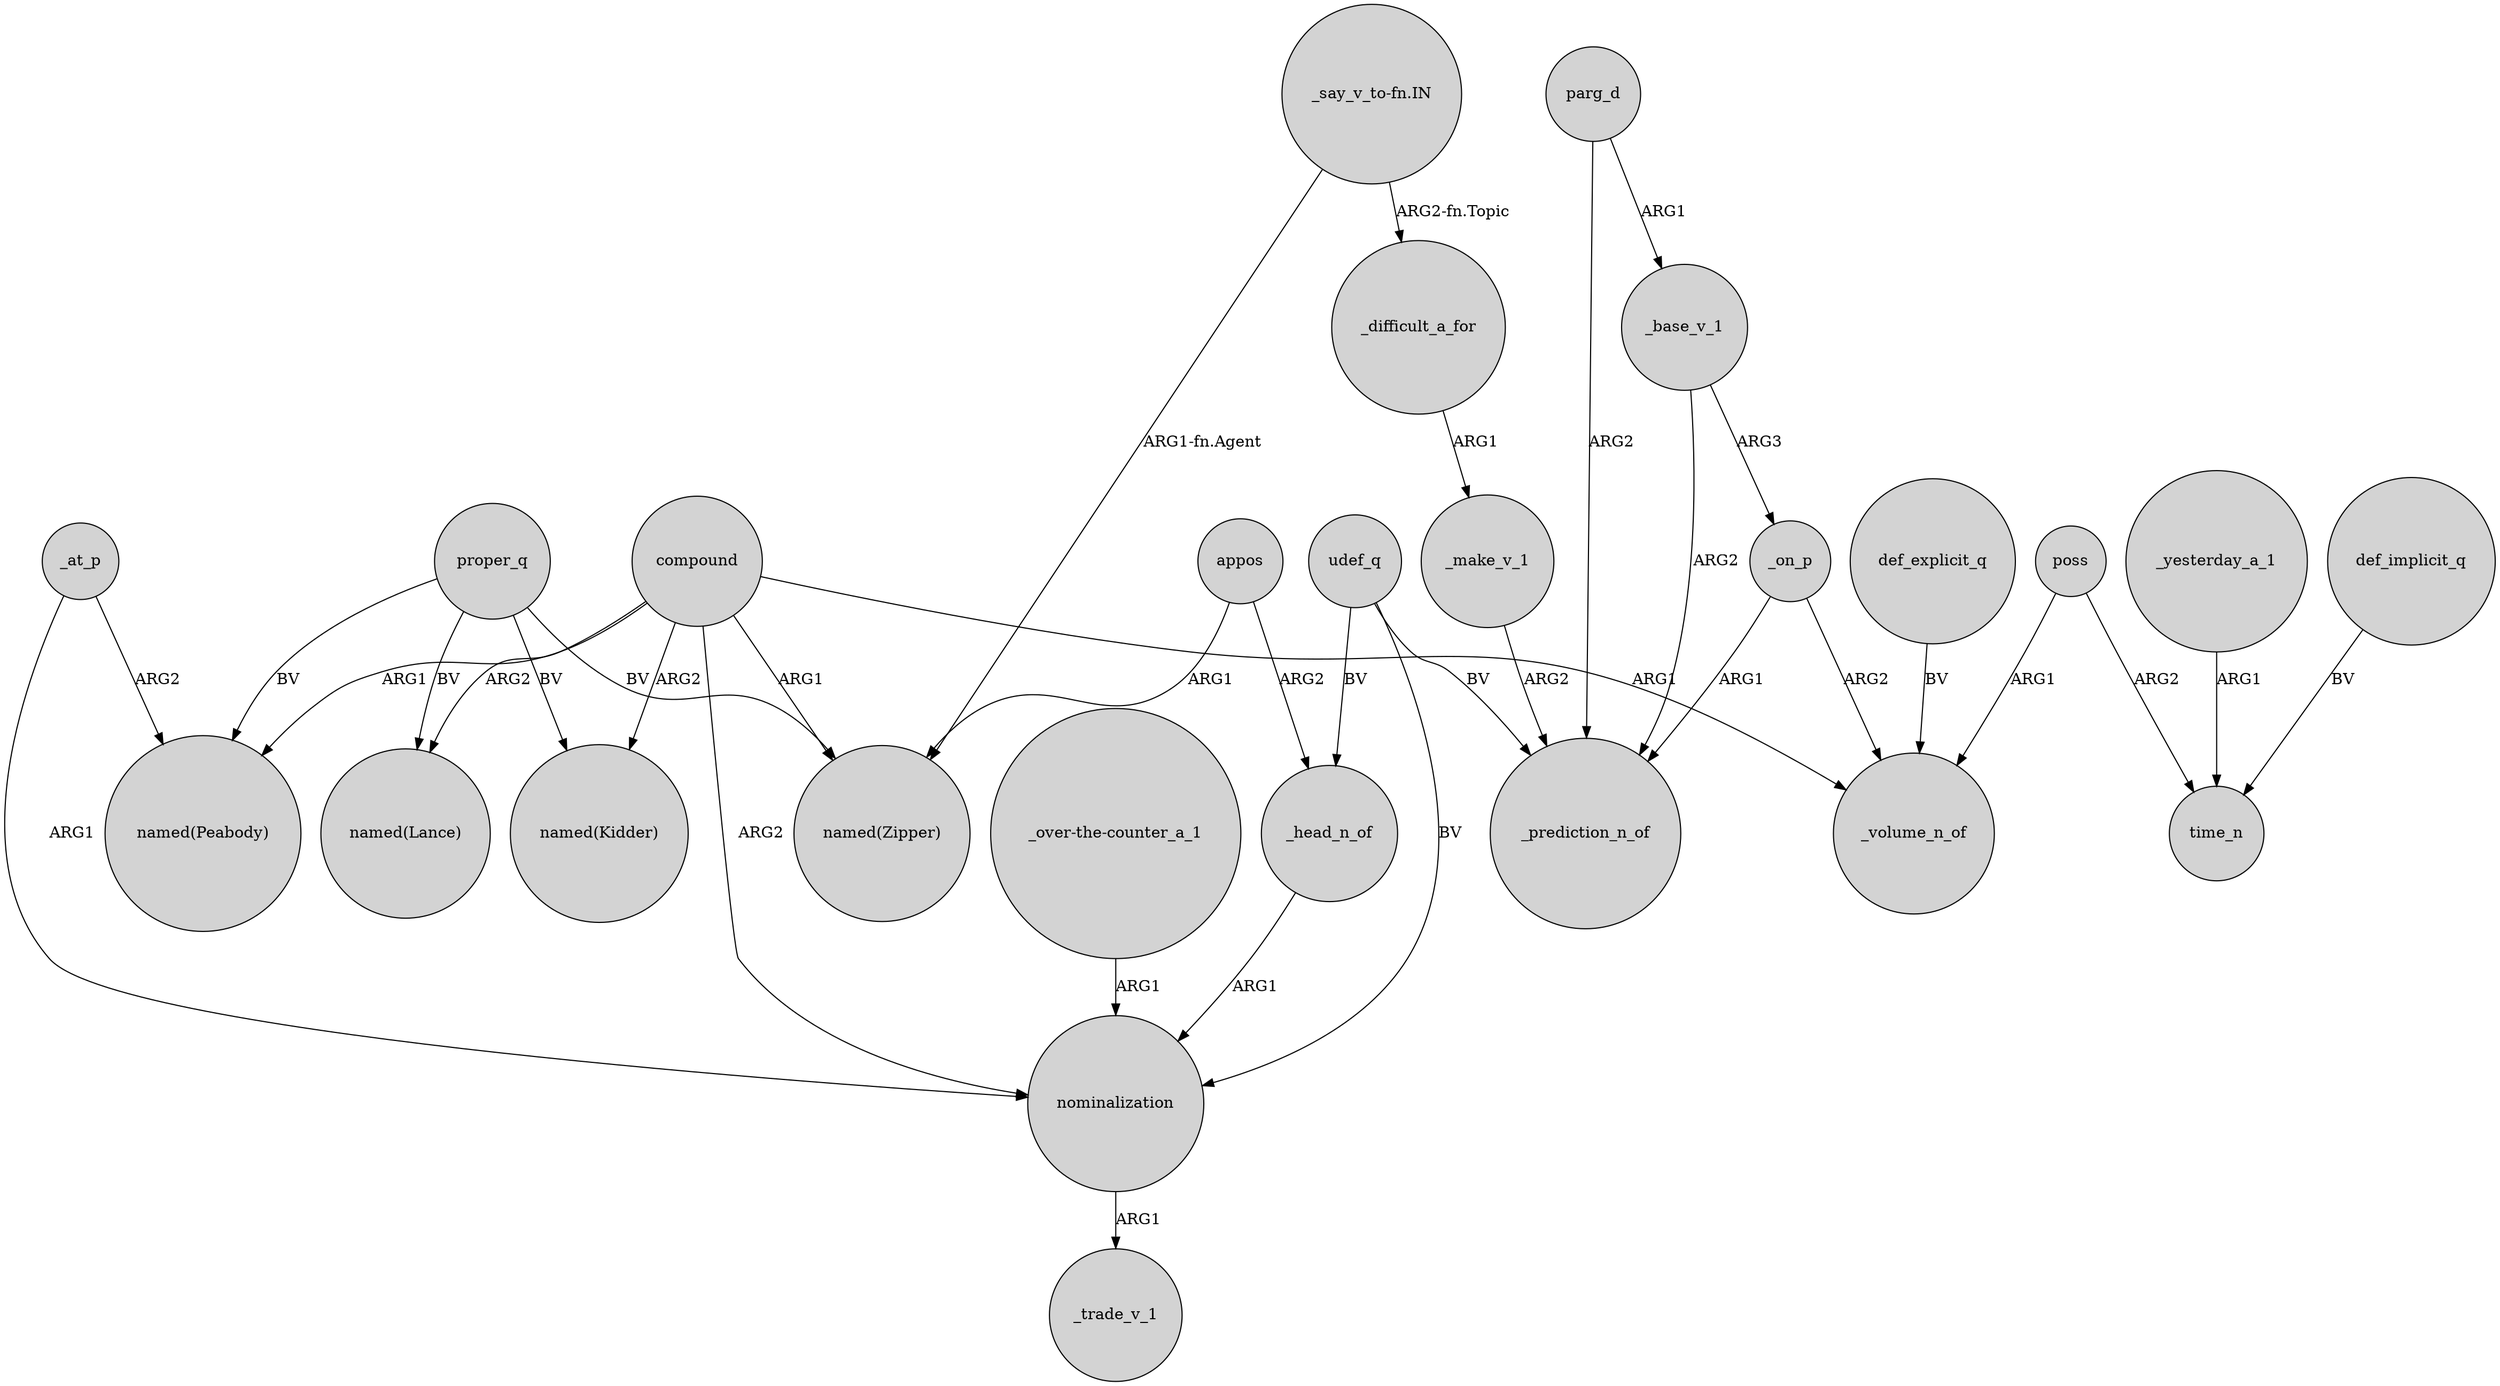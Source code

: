 digraph {
	node [shape=circle style=filled]
	compound -> "named(Kidder)" [label=ARG2]
	_at_p -> "named(Peabody)" [label=ARG2]
	_yesterday_a_1 -> time_n [label=ARG1]
	compound -> _volume_n_of [label=ARG1]
	_base_v_1 -> _on_p [label=ARG3]
	proper_q -> "named(Lance)" [label=BV]
	def_explicit_q -> _volume_n_of [label=BV]
	_head_n_of -> nominalization [label=ARG1]
	def_implicit_q -> time_n [label=BV]
	_difficult_a_for -> _make_v_1 [label=ARG1]
	_on_p -> _prediction_n_of [label=ARG1]
	appos -> _head_n_of [label=ARG2]
	compound -> "named(Zipper)" [label=ARG1]
	poss -> time_n [label=ARG2]
	compound -> nominalization [label=ARG2]
	proper_q -> "named(Peabody)" [label=BV]
	appos -> "named(Zipper)" [label=ARG1]
	nominalization -> _trade_v_1 [label=ARG1]
	proper_q -> "named(Zipper)" [label=BV]
	compound -> "named(Lance)" [label=ARG2]
	udef_q -> _prediction_n_of [label=BV]
	parg_d -> _prediction_n_of [label=ARG2]
	"_over-the-counter_a_1" -> nominalization [label=ARG1]
	_make_v_1 -> _prediction_n_of [label=ARG2]
	"_say_v_to-fn.IN" -> "named(Zipper)" [label="ARG1-fn.Agent"]
	_at_p -> nominalization [label=ARG1]
	compound -> "named(Peabody)" [label=ARG1]
	udef_q -> _head_n_of [label=BV]
	proper_q -> "named(Kidder)" [label=BV]
	poss -> _volume_n_of [label=ARG1]
	udef_q -> nominalization [label=BV]
	"_say_v_to-fn.IN" -> _difficult_a_for [label="ARG2-fn.Topic"]
	parg_d -> _base_v_1 [label=ARG1]
	_base_v_1 -> _prediction_n_of [label=ARG2]
	_on_p -> _volume_n_of [label=ARG2]
}
